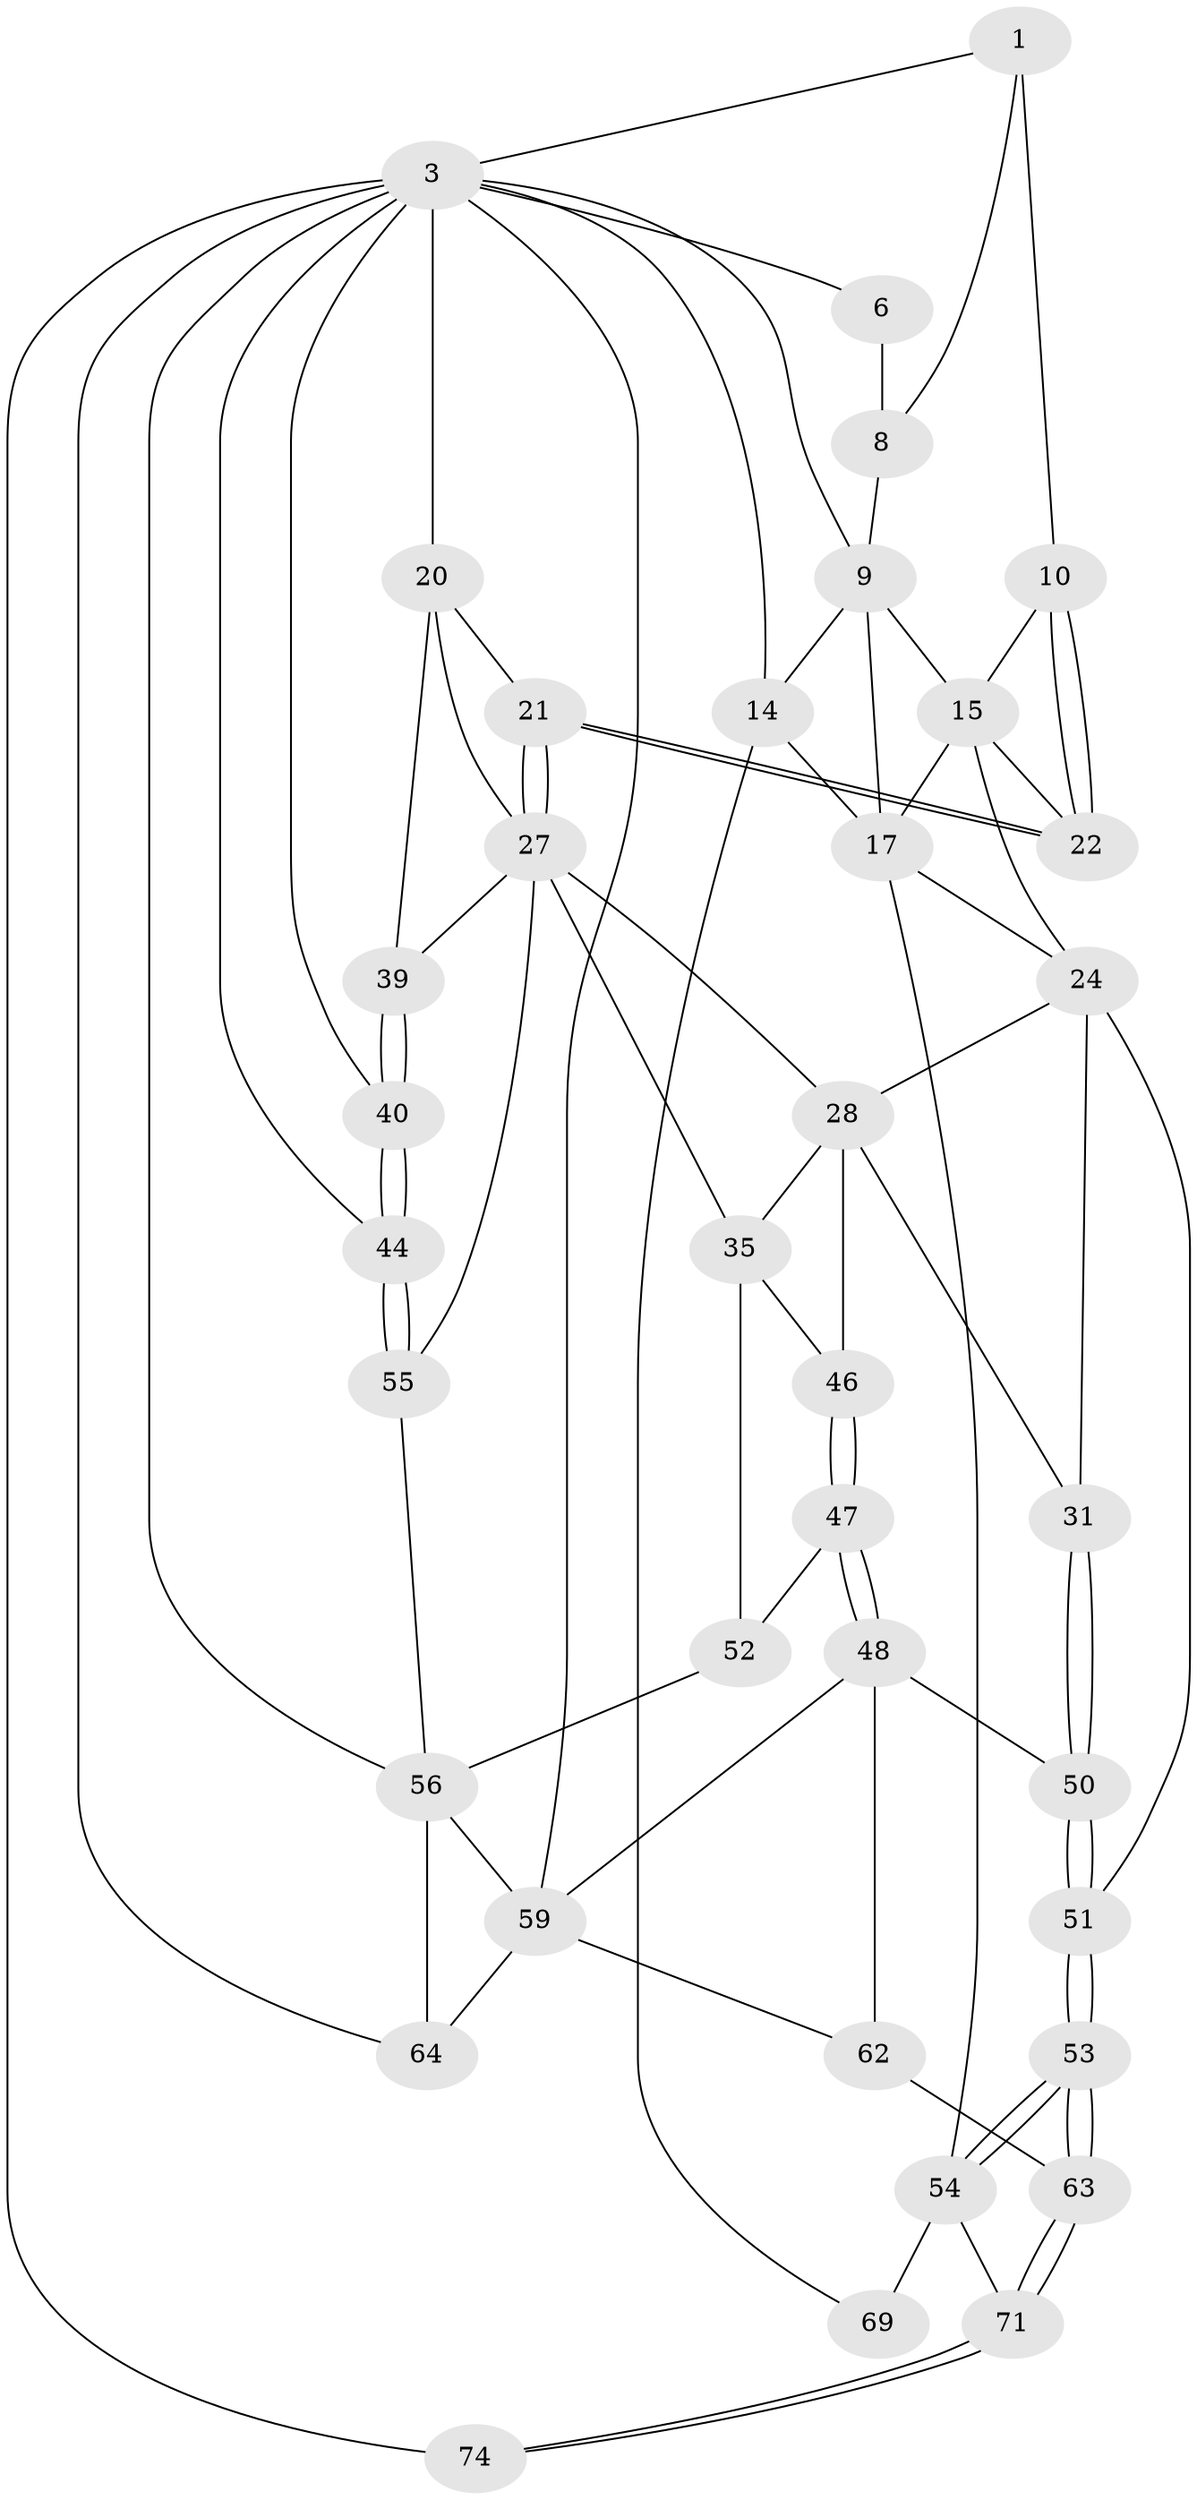 // original degree distribution, {3: 0.02702702702702703, 4: 0.2702702702702703, 5: 0.4594594594594595, 6: 0.24324324324324326}
// Generated by graph-tools (version 1.1) at 2025/28/03/15/25 16:28:02]
// undirected, 37 vertices, 84 edges
graph export_dot {
graph [start="1"]
  node [color=gray90,style=filled];
  1 [pos="+0.39448760258948345+0",super="+2+7"];
  3 [pos="+1+0",super="+19+4+41"];
  6 [pos="+0.19597078481356658+0"];
  8 [pos="+0.300492671457302+0.055284500040531405"];
  9 [pos="+0.13037365608559276+0",super="+12"];
  10 [pos="+0.581805460612612+0.06969314363272178",super="+11"];
  14 [pos="+0+0.17280175000791778",super="+38"];
  15 [pos="+0.375545407675099+0.17813104253297277",super="+16"];
  17 [pos="+0.17673137380098727+0.3804067871997664",super="+18"];
  20 [pos="+0.8944240128515325+0.2776555630098597",super="+32"];
  21 [pos="+0.8389557228243314+0.2966168102351218"];
  22 [pos="+0.6710346799722176+0.2250906873970733"];
  24 [pos="+0.5249752702081543+0.3408691995578762",super="+25"];
  27 [pos="+0.8105392965596677+0.33618599953722",super="+33"];
  28 [pos="+0.7979102406252208+0.35146360366746326",super="+29"];
  31 [pos="+0.5541070790629735+0.4989907784359306"];
  35 [pos="+0.7996484645749894+0.5828023114129635",super="+36"];
  39 [pos="+0.9772516332176469+0.5728586262413145"];
  40 [pos="+1+0.6448890760845819"];
  44 [pos="+1+0.9229553412160717"];
  46 [pos="+0.7283978827717297+0.5510102864192832"];
  47 [pos="+0.6639551448188515+0.6475207353687007"];
  48 [pos="+0.6554653173792957+0.6542477474260029",super="+49"];
  50 [pos="+0.5324209653032843+0.5886352068050767"];
  51 [pos="+0.49567977685256814+0.6186986314532478"];
  52 [pos="+0.7424239622738333+0.6163300353760802"];
  53 [pos="+0.393337659280997+0.7526799182502653"];
  54 [pos="+0.304162911324726+0.7466178588837089",super="+68"];
  55 [pos="+0.84723550533863+0.6687200927546448"];
  56 [pos="+0.793118659014961+0.7224588140707864",super="+57"];
  59 [pos="+0.7312900160167373+0.7530557980477889",super="+65+60"];
  62 [pos="+0.4988008149549403+0.8543373869563453"];
  63 [pos="+0.45538436779196406+0.828788997286471"];
  64 [pos="+0.7739534859842413+0.7963783667524659"];
  69 [pos="+0+0.9271155204210887"];
  71 [pos="+0.2744333166184222+1"];
  74 [pos="+0.2656708718197921+1"];
  1 -- 10 [weight=2];
  1 -- 3;
  1 -- 8;
  3 -- 40;
  3 -- 20;
  3 -- 6;
  3 -- 9;
  3 -- 14 [weight=2];
  3 -- 64;
  3 -- 56;
  3 -- 74 [weight=2];
  3 -- 59;
  3 -- 44;
  6 -- 8;
  8 -- 9;
  9 -- 14;
  9 -- 15;
  9 -- 17;
  10 -- 22;
  10 -- 22;
  10 -- 15;
  14 -- 69;
  14 -- 17;
  15 -- 24;
  15 -- 17;
  15 -- 22;
  17 -- 54;
  17 -- 24;
  20 -- 21;
  20 -- 39;
  20 -- 27;
  21 -- 22;
  21 -- 22;
  21 -- 27;
  21 -- 27;
  24 -- 51;
  24 -- 31;
  24 -- 28;
  27 -- 28;
  27 -- 35;
  27 -- 55;
  27 -- 39;
  28 -- 35;
  28 -- 46;
  28 -- 31;
  31 -- 50;
  31 -- 50;
  35 -- 52;
  35 -- 46;
  39 -- 40;
  39 -- 40;
  40 -- 44;
  40 -- 44;
  44 -- 55;
  44 -- 55;
  46 -- 47;
  46 -- 47;
  47 -- 48;
  47 -- 48;
  47 -- 52;
  48 -- 59 [weight=2];
  48 -- 50;
  48 -- 62;
  50 -- 51;
  50 -- 51;
  51 -- 53;
  51 -- 53;
  52 -- 56;
  53 -- 54;
  53 -- 54;
  53 -- 63;
  53 -- 63;
  54 -- 69 [weight=2];
  54 -- 71;
  55 -- 56;
  56 -- 59;
  56 -- 64;
  59 -- 64;
  59 -- 62;
  62 -- 63;
  63 -- 71;
  63 -- 71;
  71 -- 74;
  71 -- 74;
}
